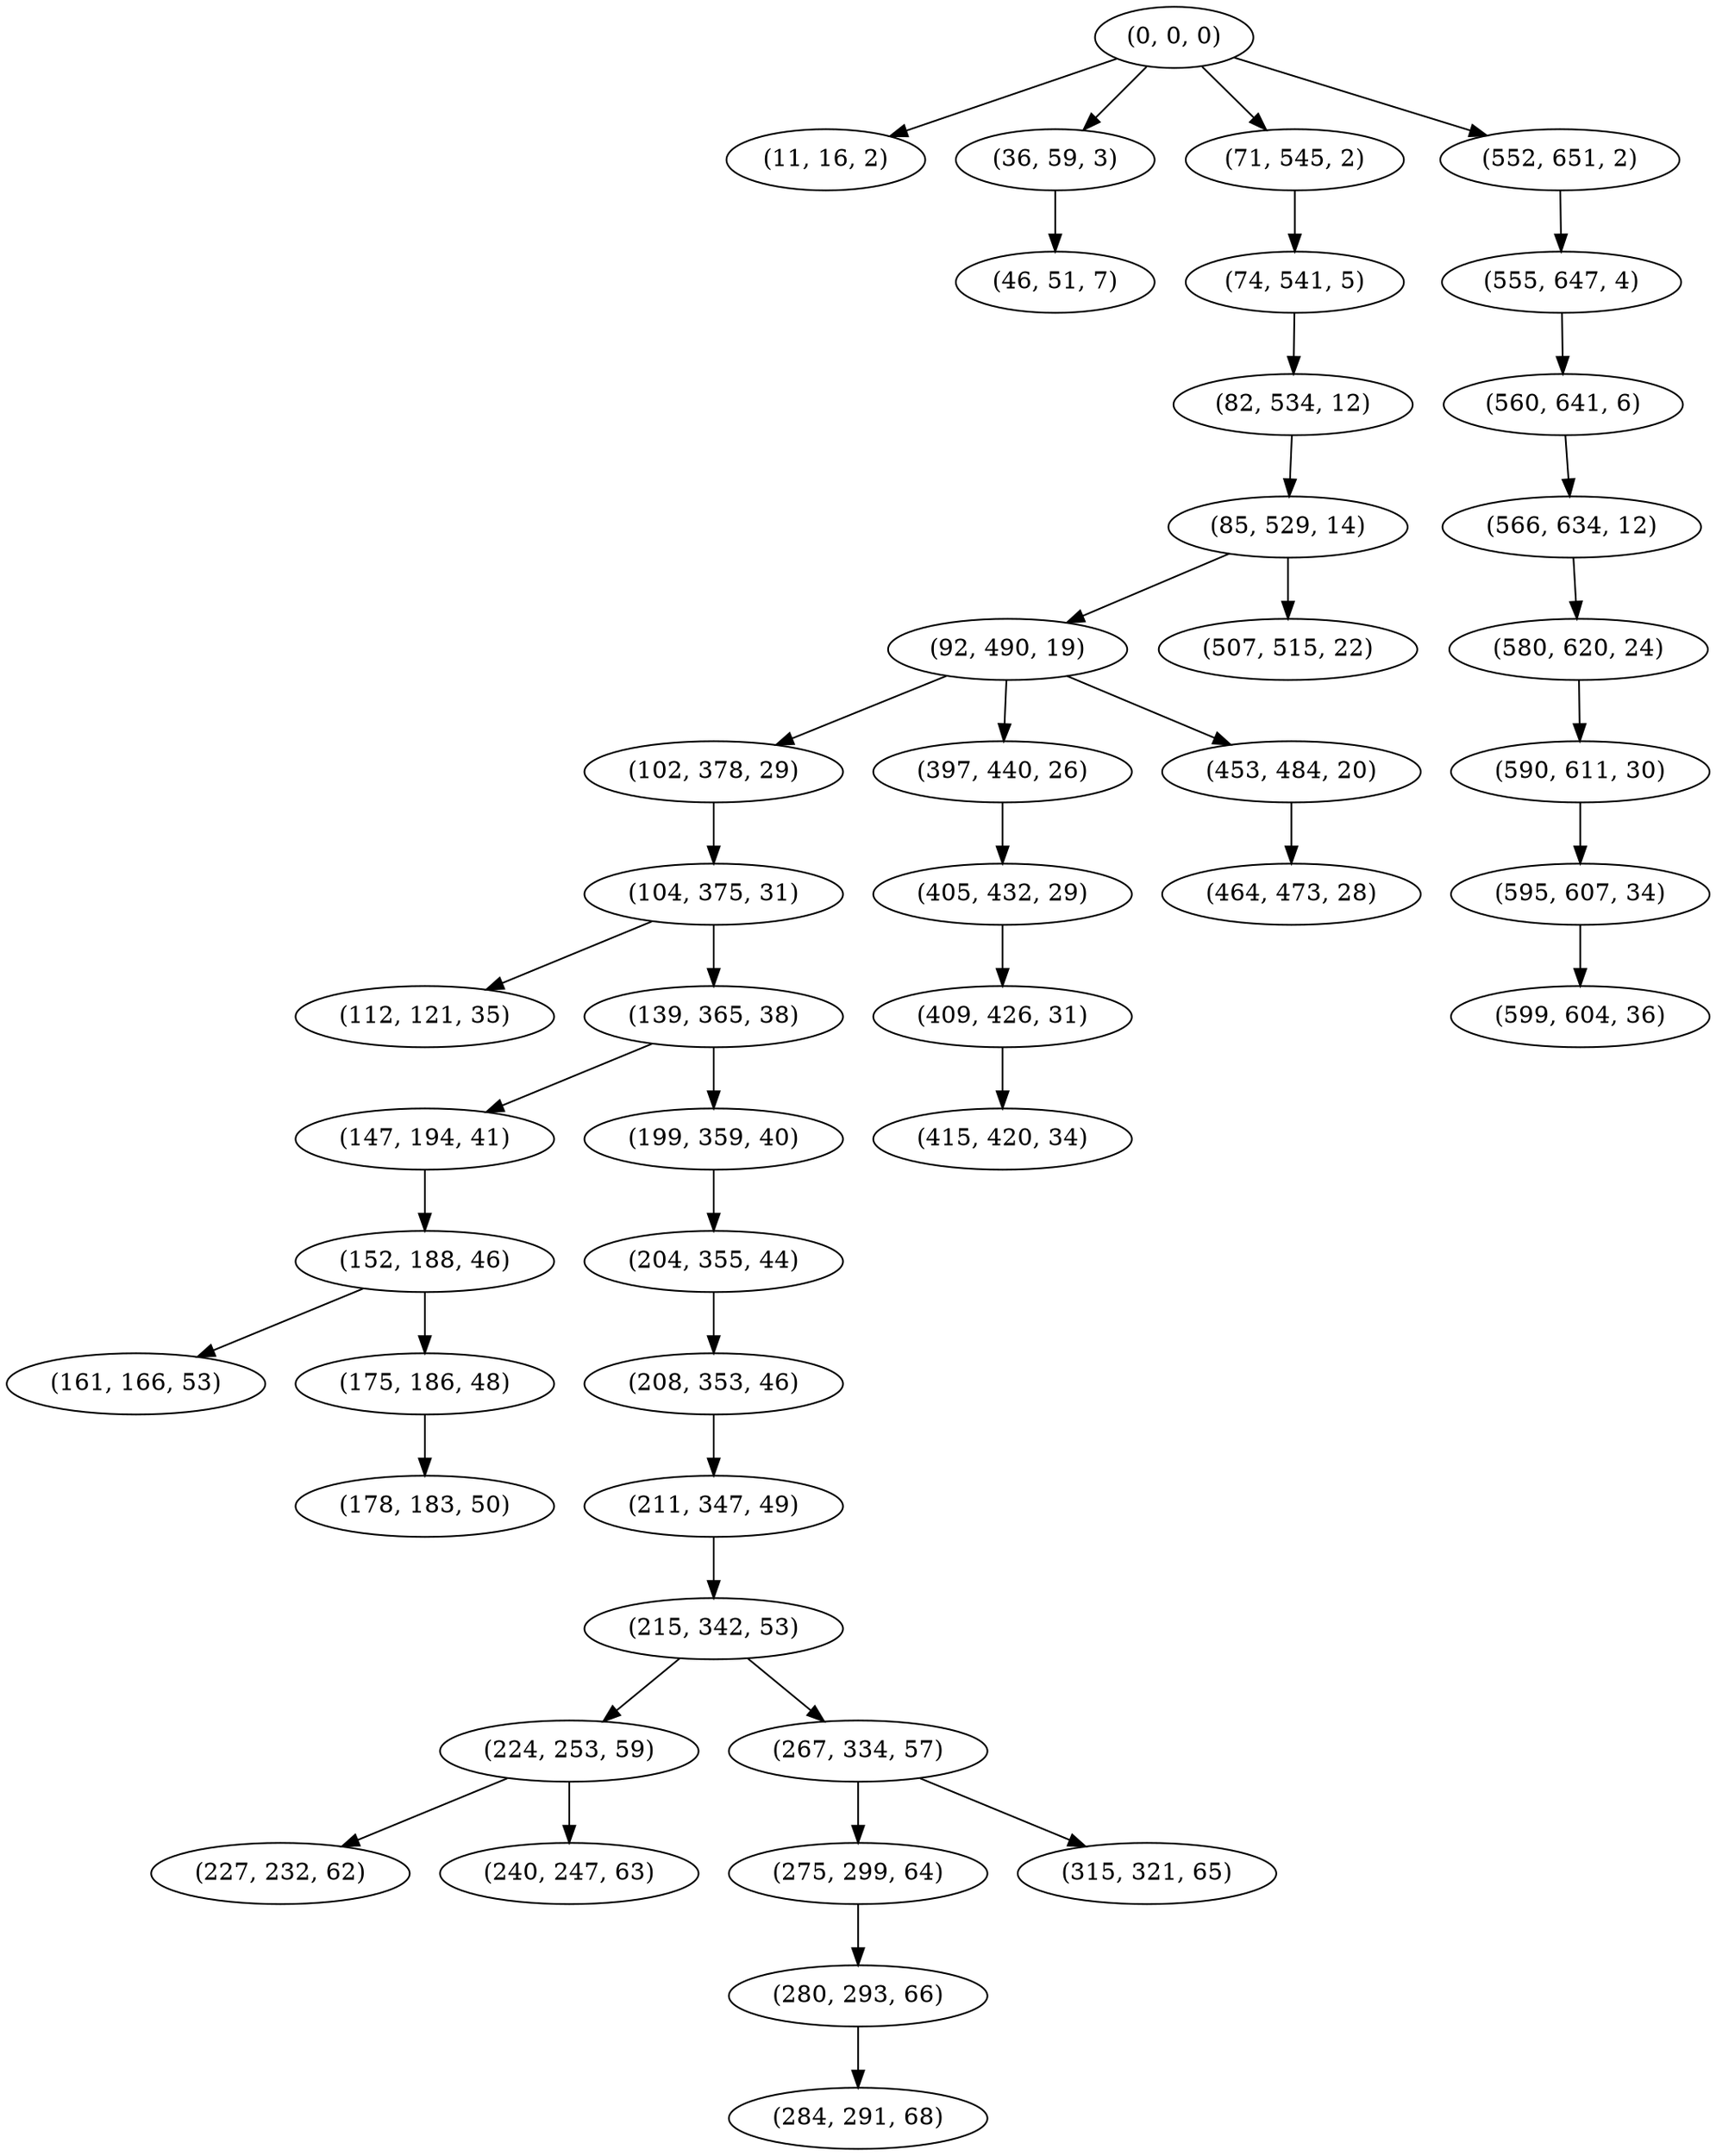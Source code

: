 digraph tree {
    "(0, 0, 0)";
    "(11, 16, 2)";
    "(36, 59, 3)";
    "(46, 51, 7)";
    "(71, 545, 2)";
    "(74, 541, 5)";
    "(82, 534, 12)";
    "(85, 529, 14)";
    "(92, 490, 19)";
    "(102, 378, 29)";
    "(104, 375, 31)";
    "(112, 121, 35)";
    "(139, 365, 38)";
    "(147, 194, 41)";
    "(152, 188, 46)";
    "(161, 166, 53)";
    "(175, 186, 48)";
    "(178, 183, 50)";
    "(199, 359, 40)";
    "(204, 355, 44)";
    "(208, 353, 46)";
    "(211, 347, 49)";
    "(215, 342, 53)";
    "(224, 253, 59)";
    "(227, 232, 62)";
    "(240, 247, 63)";
    "(267, 334, 57)";
    "(275, 299, 64)";
    "(280, 293, 66)";
    "(284, 291, 68)";
    "(315, 321, 65)";
    "(397, 440, 26)";
    "(405, 432, 29)";
    "(409, 426, 31)";
    "(415, 420, 34)";
    "(453, 484, 20)";
    "(464, 473, 28)";
    "(507, 515, 22)";
    "(552, 651, 2)";
    "(555, 647, 4)";
    "(560, 641, 6)";
    "(566, 634, 12)";
    "(580, 620, 24)";
    "(590, 611, 30)";
    "(595, 607, 34)";
    "(599, 604, 36)";
    "(0, 0, 0)" -> "(11, 16, 2)";
    "(0, 0, 0)" -> "(36, 59, 3)";
    "(0, 0, 0)" -> "(71, 545, 2)";
    "(0, 0, 0)" -> "(552, 651, 2)";
    "(36, 59, 3)" -> "(46, 51, 7)";
    "(71, 545, 2)" -> "(74, 541, 5)";
    "(74, 541, 5)" -> "(82, 534, 12)";
    "(82, 534, 12)" -> "(85, 529, 14)";
    "(85, 529, 14)" -> "(92, 490, 19)";
    "(85, 529, 14)" -> "(507, 515, 22)";
    "(92, 490, 19)" -> "(102, 378, 29)";
    "(92, 490, 19)" -> "(397, 440, 26)";
    "(92, 490, 19)" -> "(453, 484, 20)";
    "(102, 378, 29)" -> "(104, 375, 31)";
    "(104, 375, 31)" -> "(112, 121, 35)";
    "(104, 375, 31)" -> "(139, 365, 38)";
    "(139, 365, 38)" -> "(147, 194, 41)";
    "(139, 365, 38)" -> "(199, 359, 40)";
    "(147, 194, 41)" -> "(152, 188, 46)";
    "(152, 188, 46)" -> "(161, 166, 53)";
    "(152, 188, 46)" -> "(175, 186, 48)";
    "(175, 186, 48)" -> "(178, 183, 50)";
    "(199, 359, 40)" -> "(204, 355, 44)";
    "(204, 355, 44)" -> "(208, 353, 46)";
    "(208, 353, 46)" -> "(211, 347, 49)";
    "(211, 347, 49)" -> "(215, 342, 53)";
    "(215, 342, 53)" -> "(224, 253, 59)";
    "(215, 342, 53)" -> "(267, 334, 57)";
    "(224, 253, 59)" -> "(227, 232, 62)";
    "(224, 253, 59)" -> "(240, 247, 63)";
    "(267, 334, 57)" -> "(275, 299, 64)";
    "(267, 334, 57)" -> "(315, 321, 65)";
    "(275, 299, 64)" -> "(280, 293, 66)";
    "(280, 293, 66)" -> "(284, 291, 68)";
    "(397, 440, 26)" -> "(405, 432, 29)";
    "(405, 432, 29)" -> "(409, 426, 31)";
    "(409, 426, 31)" -> "(415, 420, 34)";
    "(453, 484, 20)" -> "(464, 473, 28)";
    "(552, 651, 2)" -> "(555, 647, 4)";
    "(555, 647, 4)" -> "(560, 641, 6)";
    "(560, 641, 6)" -> "(566, 634, 12)";
    "(566, 634, 12)" -> "(580, 620, 24)";
    "(580, 620, 24)" -> "(590, 611, 30)";
    "(590, 611, 30)" -> "(595, 607, 34)";
    "(595, 607, 34)" -> "(599, 604, 36)";
}
